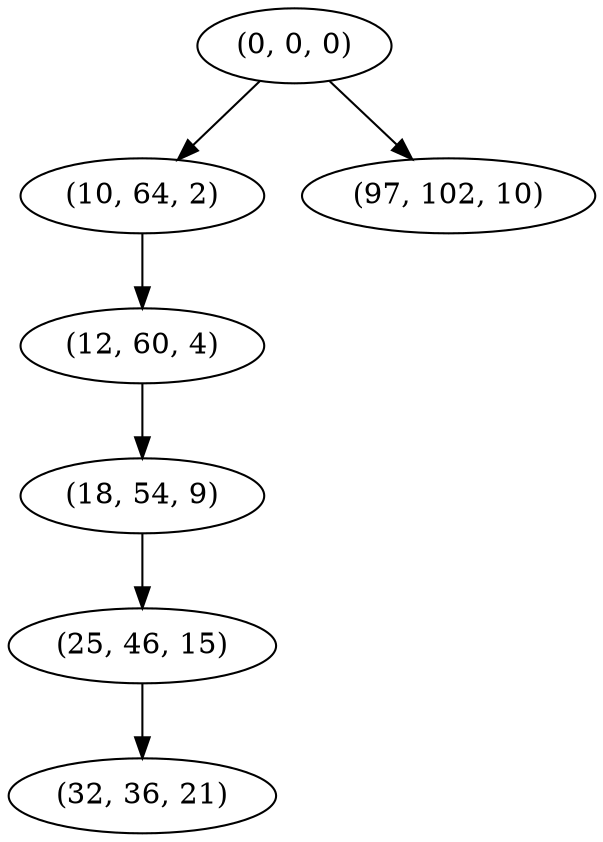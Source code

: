 digraph tree {
    "(0, 0, 0)";
    "(10, 64, 2)";
    "(12, 60, 4)";
    "(18, 54, 9)";
    "(25, 46, 15)";
    "(32, 36, 21)";
    "(97, 102, 10)";
    "(0, 0, 0)" -> "(10, 64, 2)";
    "(0, 0, 0)" -> "(97, 102, 10)";
    "(10, 64, 2)" -> "(12, 60, 4)";
    "(12, 60, 4)" -> "(18, 54, 9)";
    "(18, 54, 9)" -> "(25, 46, 15)";
    "(25, 46, 15)" -> "(32, 36, 21)";
}
